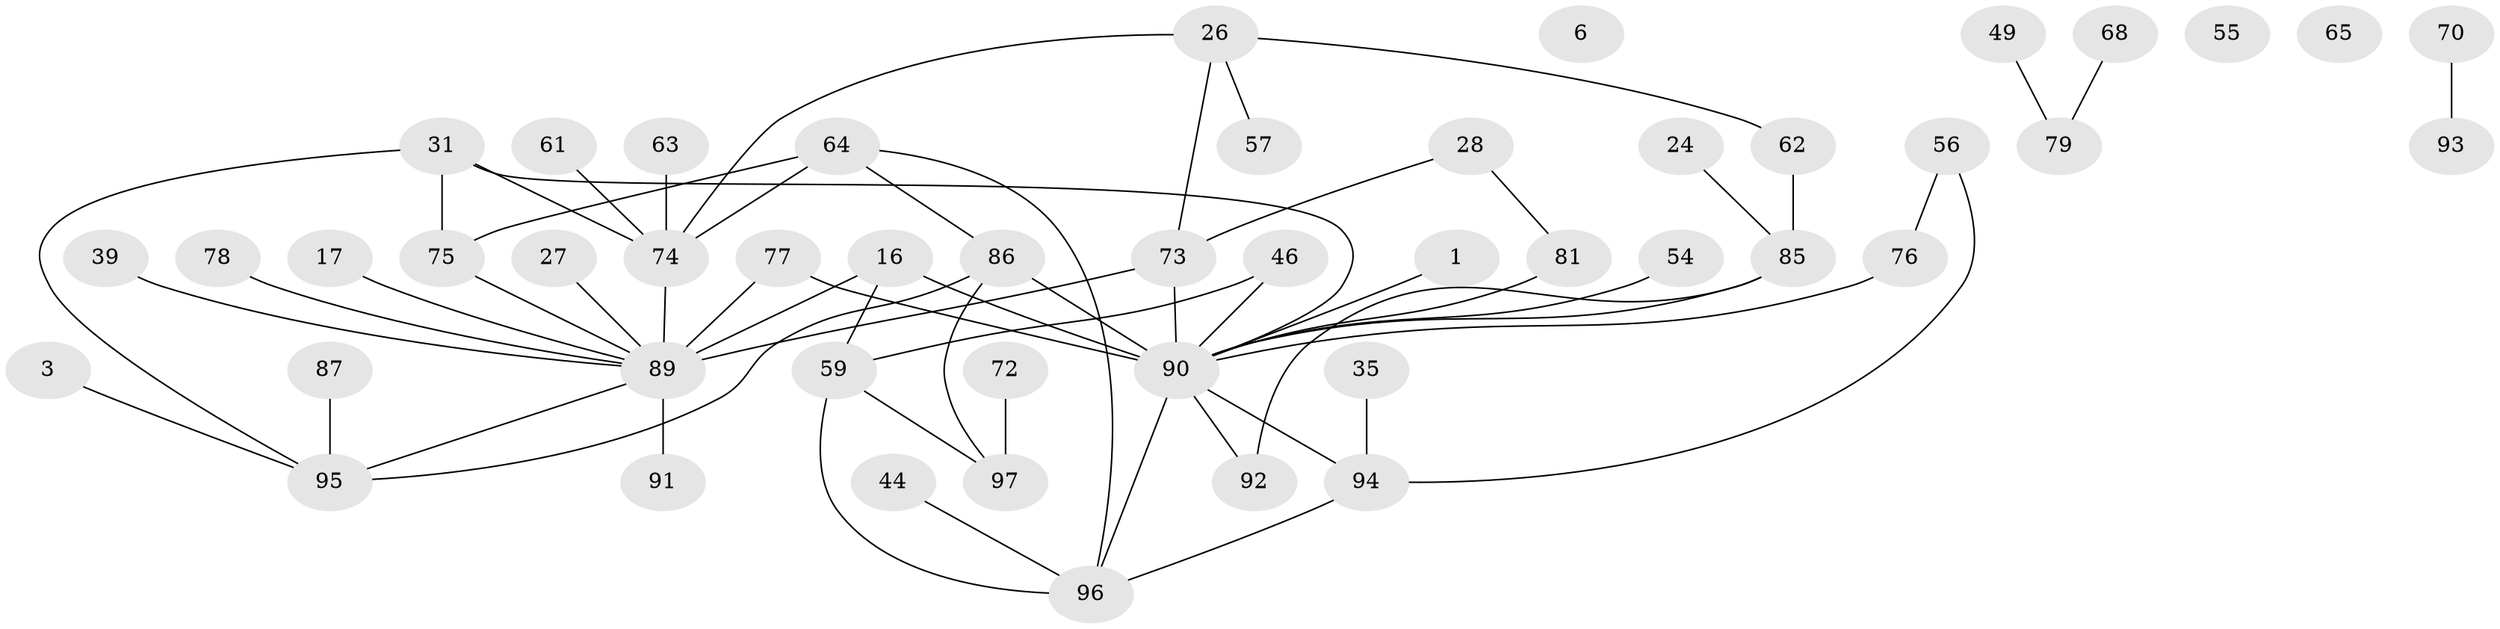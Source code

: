 // original degree distribution, {1: 0.21649484536082475, 2: 0.24742268041237114, 3: 0.18556701030927836, 5: 0.030927835051546393, 0: 0.030927835051546393, 4: 0.2268041237113402, 6: 0.030927835051546393, 7: 0.020618556701030927, 8: 0.010309278350515464}
// Generated by graph-tools (version 1.1) at 2025/39/03/09/25 04:39:15]
// undirected, 48 vertices, 60 edges
graph export_dot {
graph [start="1"]
  node [color=gray90,style=filled];
  1;
  3;
  6;
  16;
  17;
  24;
  26;
  27;
  28;
  31 [super="+19"];
  35;
  39;
  44;
  46;
  49;
  54;
  55;
  56;
  57;
  59 [super="+12"];
  61;
  62;
  63;
  64 [super="+15+30+42"];
  65;
  68;
  70;
  72;
  73 [super="+20"];
  74 [super="+43"];
  75 [super="+4"];
  76;
  77 [super="+8+10"];
  78;
  79;
  81;
  85 [super="+23"];
  86 [super="+69+21"];
  87 [super="+9"];
  89 [super="+41+84"];
  90 [super="+83+88+80"];
  91;
  92 [super="+60"];
  93 [super="+13"];
  94;
  95 [super="+47+22+71"];
  96 [super="+2+52+51"];
  97;
  1 -- 90;
  3 -- 95 [weight=3];
  16 -- 59 [weight=2];
  16 -- 89 [weight=3];
  16 -- 90;
  17 -- 89;
  24 -- 85;
  26 -- 57;
  26 -- 62;
  26 -- 73;
  26 -- 74;
  27 -- 89;
  28 -- 81;
  28 -- 73;
  31 -- 75;
  31 -- 74;
  31 -- 90;
  31 -- 95;
  35 -- 94;
  39 -- 89;
  44 -- 96;
  46 -- 59;
  46 -- 90;
  49 -- 79;
  54 -- 90;
  56 -- 76;
  56 -- 94;
  59 -- 97;
  59 -- 96 [weight=3];
  61 -- 74;
  62 -- 85;
  63 -- 74;
  64 -- 96 [weight=2];
  64 -- 75 [weight=3];
  64 -- 86 [weight=2];
  64 -- 74 [weight=2];
  68 -- 79;
  70 -- 93;
  72 -- 97;
  73 -- 89;
  73 -- 90;
  74 -- 89 [weight=3];
  75 -- 89;
  76 -- 90;
  77 -- 89;
  77 -- 90;
  78 -- 89;
  81 -- 90;
  85 -- 90 [weight=2];
  85 -- 92 [weight=2];
  86 -- 90 [weight=5];
  86 -- 97;
  86 -- 95 [weight=2];
  87 -- 95;
  89 -- 91;
  89 -- 95 [weight=2];
  90 -- 96 [weight=3];
  90 -- 92;
  90 -- 94;
  94 -- 96;
}

